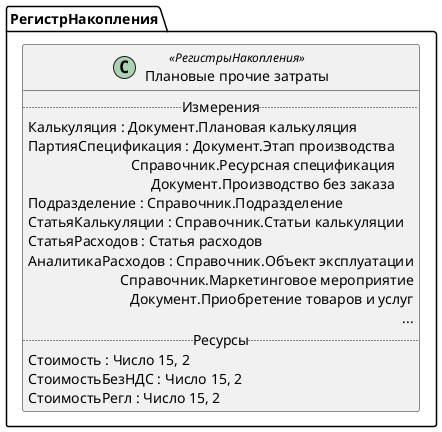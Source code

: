 ﻿@startuml ПлановыеПрочиеЗатраты
'!include templates.wsd
'..\include templates.wsd
class РегистрНакопления.ПлановыеПрочиеЗатраты as "Плановые прочие затраты" <<РегистрыНакопления>>
{
..Измерения..
Калькуляция : Документ.Плановая калькуляция
ПартияСпецификация : Документ.Этап производства\rСправочник.Ресурсная спецификация\rДокумент.Производство без заказа
Подразделение : Справочник.Подразделение
СтатьяКалькуляции : Справочник.Статьи калькуляции
СтатьяРасходов : Статья расходов
АналитикаРасходов : Справочник.Объект эксплуатации\rСправочник.Маркетинговое мероприятие\rДокумент.Приобретение товаров и услуг\r...
..Ресурсы..
Стоимость : Число 15, 2
СтоимостьБезНДС : Число 15, 2
СтоимостьРегл : Число 15, 2
}
@enduml
